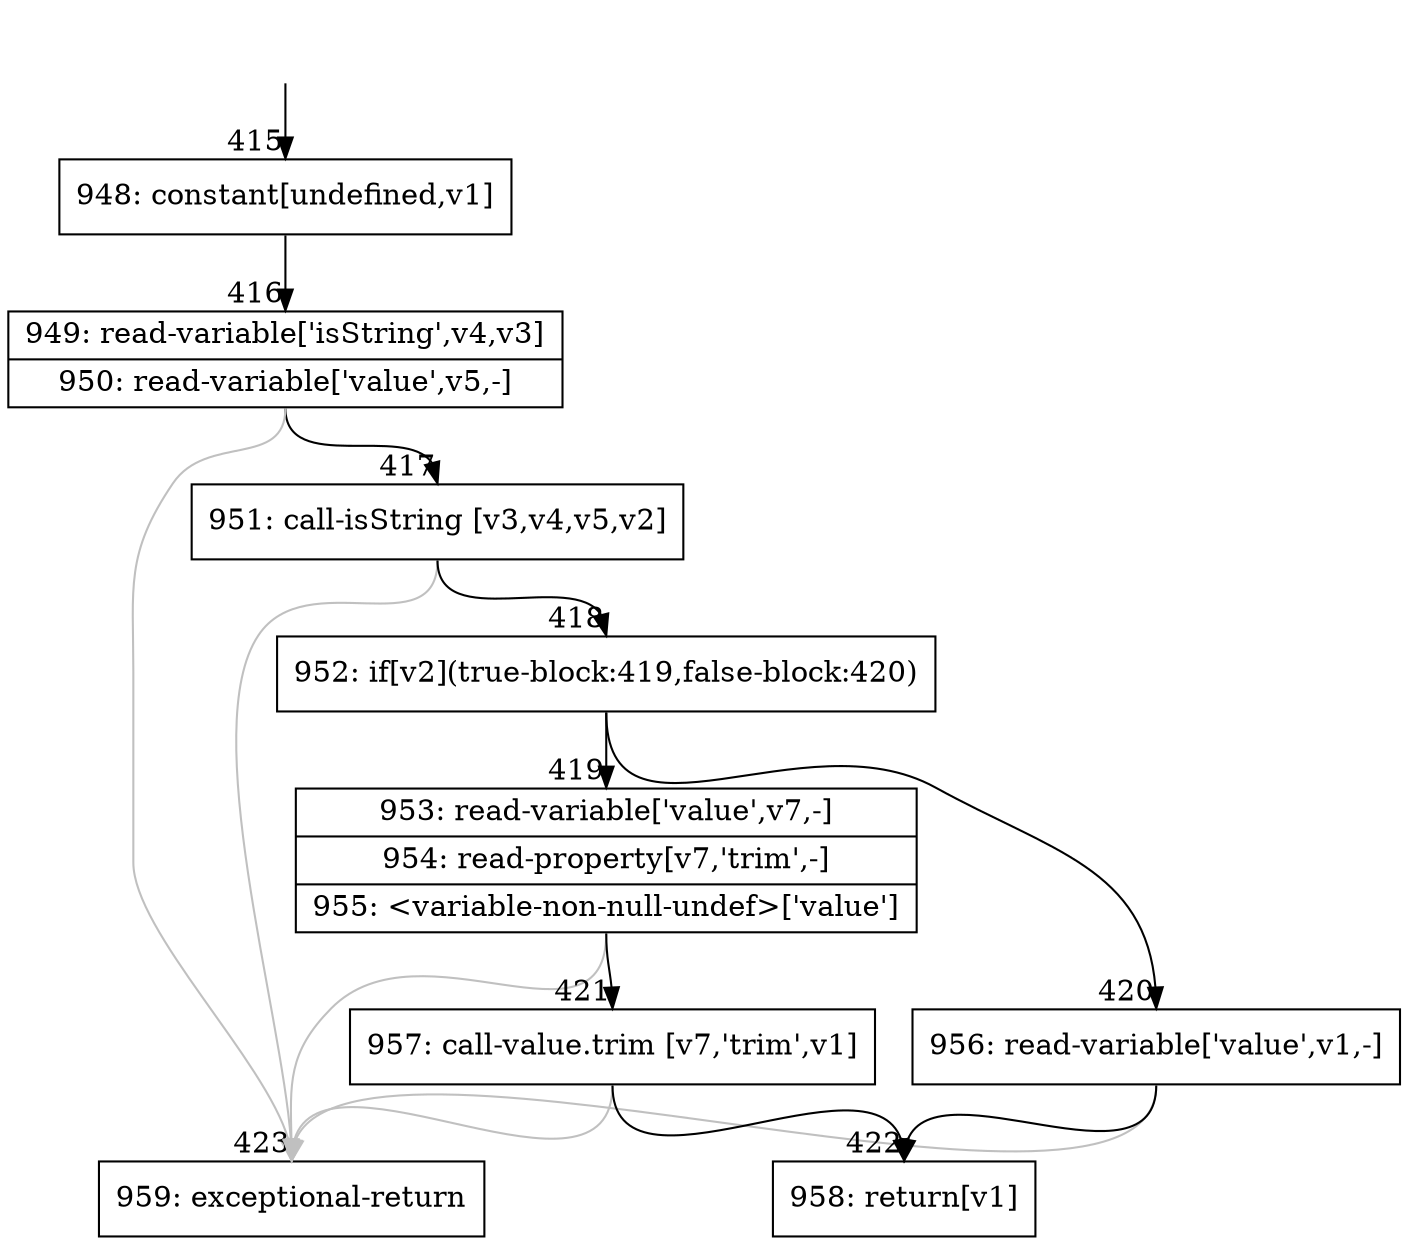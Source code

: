 digraph {
rankdir="TD"
BB_entry45[shape=none,label=""];
BB_entry45 -> BB415 [tailport=s, headport=n, headlabel="    415"]
BB415 [shape=record label="{948: constant[undefined,v1]}" ] 
BB415 -> BB416 [tailport=s, headport=n, headlabel="      416"]
BB416 [shape=record label="{949: read-variable['isString',v4,v3]|950: read-variable['value',v5,-]}" ] 
BB416 -> BB417 [tailport=s, headport=n, headlabel="      417"]
BB416 -> BB423 [tailport=s, headport=n, color=gray, headlabel="      423"]
BB417 [shape=record label="{951: call-isString [v3,v4,v5,v2]}" ] 
BB417 -> BB418 [tailport=s, headport=n, headlabel="      418"]
BB417 -> BB423 [tailport=s, headport=n, color=gray]
BB418 [shape=record label="{952: if[v2](true-block:419,false-block:420)}" ] 
BB418 -> BB419 [tailport=s, headport=n, headlabel="      419"]
BB418 -> BB420 [tailport=s, headport=n, headlabel="      420"]
BB419 [shape=record label="{953: read-variable['value',v7,-]|954: read-property[v7,'trim',-]|955: \<variable-non-null-undef\>['value']}" ] 
BB419 -> BB421 [tailport=s, headport=n, headlabel="      421"]
BB419 -> BB423 [tailport=s, headport=n, color=gray]
BB420 [shape=record label="{956: read-variable['value',v1,-]}" ] 
BB420 -> BB422 [tailport=s, headport=n, headlabel="      422"]
BB420 -> BB423 [tailport=s, headport=n, color=gray]
BB421 [shape=record label="{957: call-value.trim [v7,'trim',v1]}" ] 
BB421 -> BB422 [tailport=s, headport=n]
BB421 -> BB423 [tailport=s, headport=n, color=gray]
BB422 [shape=record label="{958: return[v1]}" ] 
BB423 [shape=record label="{959: exceptional-return}" ] 
//#$~ 747
}
